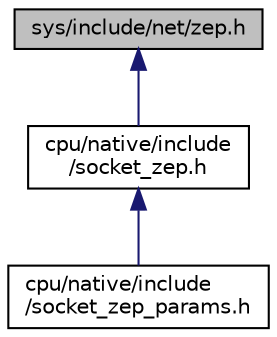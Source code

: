 digraph "sys/include/net/zep.h"
{
 // LATEX_PDF_SIZE
  edge [fontname="Helvetica",fontsize="10",labelfontname="Helvetica",labelfontsize="10"];
  node [fontname="Helvetica",fontsize="10",shape=record];
  Node1 [label="sys/include/net/zep.h",height=0.2,width=0.4,color="black", fillcolor="grey75", style="filled", fontcolor="black",tooltip="Definitions for the ZigBee Encapsulation Protocol."];
  Node1 -> Node2 [dir="back",color="midnightblue",fontsize="10",style="solid",fontname="Helvetica"];
  Node2 [label="cpu/native/include\l/socket_zep.h",height=0.2,width=0.4,color="black", fillcolor="white", style="filled",URL="$socket__zep_8h.html",tooltip="Socket ZEP definitions."];
  Node2 -> Node3 [dir="back",color="midnightblue",fontsize="10",style="solid",fontname="Helvetica"];
  Node3 [label="cpu/native/include\l/socket_zep_params.h",height=0.2,width=0.4,color="black", fillcolor="white", style="filled",URL="$socket__zep__params_8h.html",tooltip="Configuration parameters for the Socket-based ZEP driver."];
}
